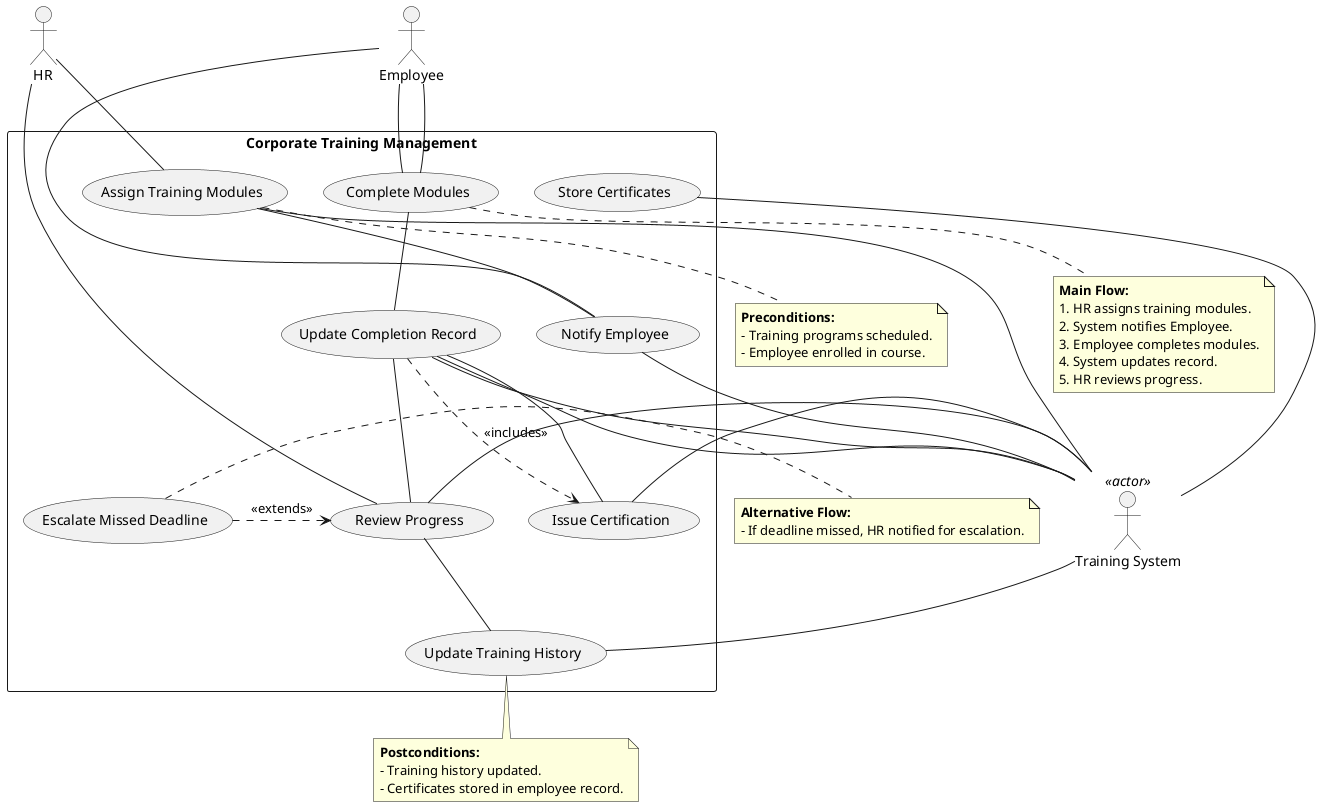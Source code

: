 @startuml
' Use the default top-to-bottom layout

actor "HR" as HR
actor "Employee" as Employee
actor "Training System" as System <<actor>>

rectangle "Corporate Training Management" {
    usecase "Assign Training Modules" as UC_Assign
    usecase "Notify Employee" as UC_Notify
    usecase "Complete Modules" as UC_Complete
    usecase "Update Completion Record" as UC_UpdateRecord
    usecase "Review Progress" as UC_Review
    usecase "Issue Certification" as UC_Certify
    usecase "Escalate Missed Deadline" as UC_Escalate
    usecase "Store Certificates" as UC_StoreCert
    usecase "Update Training History" as UC_UpdateHistory
}

'--- Associations ---'
HR -- UC_Assign
Employee -- UC_Complete
HR -- UC_Review
System -- UC_Notify
System -- UC_UpdateRecord
System -- UC_StoreCert
System -- UC_UpdateHistory

'--- Flow ---'
UC_Assign -- UC_Notify
UC_Notify -- Employee
Employee -- UC_Complete
UC_Complete -- UC_UpdateRecord
UC_UpdateRecord -- UC_Review
UC_UpdateRecord -- UC_Certify
UC_Review -- UC_UpdateHistory

'--- Includes (Subflows) ---'
UC_UpdateRecord ..> UC_Certify : <<includes>>

'--- Extends (Alternative Flows) ---'
UC_Escalate .> UC_Review : <<extends>>

'--- System to System Interaction ---'
UC_Assign -- System
UC_Review -- System
UC_UpdateRecord -- System
UC_Certify -- System

'--- Notes for Context ---'
note bottom of UC_Assign
**Preconditions:**
- Training programs scheduled.
- Employee enrolled in course.
end note

note bottom of UC_Complete
**Main Flow:**
1. HR assigns training modules.
2. System notifies Employee.
3. Employee completes modules.
4. System updates record.
5. HR reviews progress.
end note

note right of UC_Escalate
**Alternative Flow:**
- If deadline missed, HR notified for escalation.
end note

note bottom of UC_UpdateHistory
**Postconditions:**
- Training history updated.
- Certificates stored in employee record.
end note
@enduml

